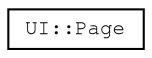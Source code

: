 digraph "Graphical Class Hierarchy"
{
 // LATEX_PDF_SIZE
  edge [fontname="FreeMono",fontsize="10",labelfontname="FreeMono",labelfontsize="10"];
  node [fontname="FreeMono",fontsize="10",shape=record];
  rankdir="LR";
  Node0 [label="UI::Page",height=0.2,width=0.4,color="black", fillcolor="white", style="filled",URL="$class_u_i_1_1_page.html",tooltip=" "];
}
